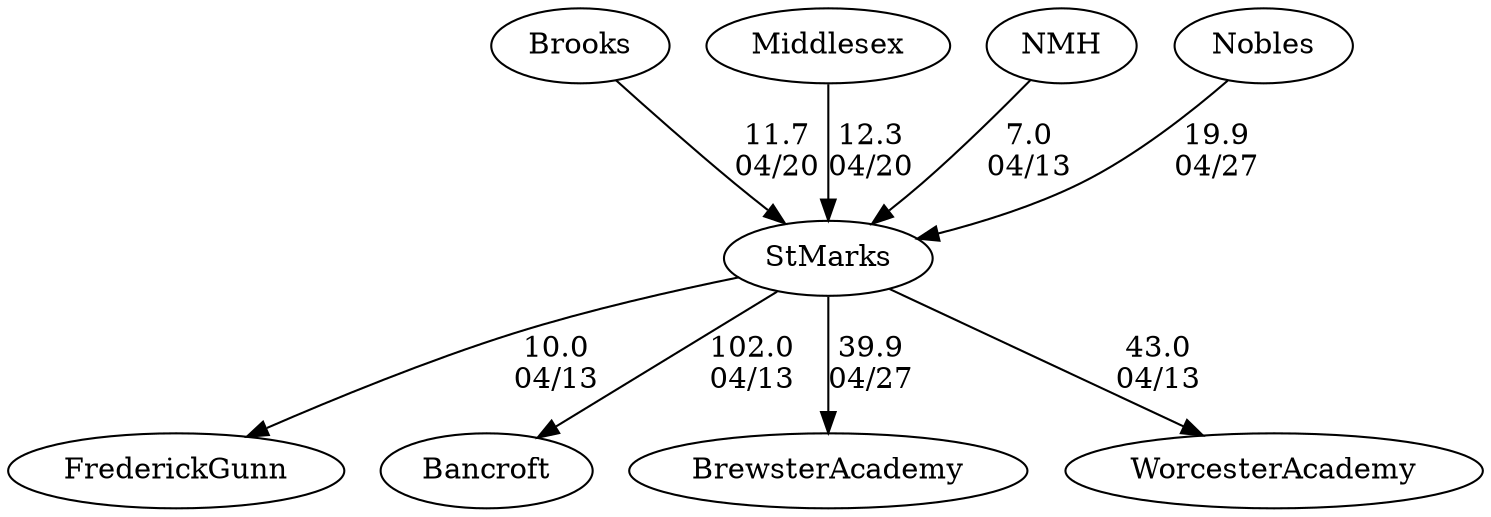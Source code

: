 digraph boys1foursStMarks {Brooks [URL="boys1foursStMarksBrooks.html"];FrederickGunn [URL="boys1foursStMarksFrederickGunn.html"];Middlesex [URL="boys1foursStMarksMiddlesex.html"];Bancroft [URL="boys1foursStMarksBancroft.html"];NMH [URL="boys1foursStMarksNMH.html"];BrewsterAcademy [URL="boys1foursStMarksBrewsterAcademy.html"];Nobles [URL="boys1foursStMarksNobles.html"];WorcesterAcademy [URL="boys1foursStMarksWorcesterAcademy.html"];StMarks [URL="boys1foursStMarksStMarks.html"];Middlesex -> StMarks[label="12.3
04/20", weight="88", tooltip="NEIRA Boys & Girls Fours,St. Marks, Brooks and Middlesex			
Distance: 1500m Conditions: Partly cloudy, with variable winds switching from cross-wind to cross-tail 8-12mph. Quite calm for 4th boat races, picked up during 1V and 2V races. Comments: Times for G3 weren't started until about 650m in, so we got margins only.
None", URL="https://www.row2k.com/results/resultspage.cfm?UID=1212EB177D795078E02FE5D2820D6C1B&cat=5", random="random"]; 
Brooks -> StMarks[label="11.7
04/20", weight="89", tooltip="NEIRA Boys & Girls Fours,St. Marks, Brooks and Middlesex			
Distance: 1500m Conditions: Partly cloudy, with variable winds switching from cross-wind to cross-tail 8-12mph. Quite calm for 4th boat races, picked up during 1V and 2V races. Comments: Times for G3 weren't started until about 650m in, so we got margins only.
None", URL="https://www.row2k.com/results/resultspage.cfm?UID=1212EB177D795078E02FE5D2820D6C1B&cat=5", random="random"]; 
NMH -> StMarks[label="7.0
04/13", weight="93", tooltip="NEIRA Boys & Girls Fours,St. Marks, F. Gunn, NMH, Choate, Worcester Academy, Bancroft			
Distance: 1500m Conditions: A prevailing 12-14mph crosswind shifting to a cross/tail for some races. Two small short-lived squalls came through with wind gusts over 30mph. Other times, gusts were up to 24mph. Conditions gradually improved over the course of the races. Comments: Race order was B3-G4-B2-G1-B1-G2-G3. There was no B4 race. Races aren't comparable because of very shifty conditions. Boys 2V started 50m over the line.
None", URL="https://www.row2k.com/results/resultspage.cfm?UID=9C1DB7774C31E9EA330687778E1F93EB&cat=5", random="random"]; 
StMarks -> FrederickGunn[label="10.0
04/13", weight="90", tooltip="NEIRA Boys & Girls Fours,St. Marks, F. Gunn, NMH, Choate, Worcester Academy, Bancroft			
Distance: 1500m Conditions: A prevailing 12-14mph crosswind shifting to a cross/tail for some races. Two small short-lived squalls came through with wind gusts over 30mph. Other times, gusts were up to 24mph. Conditions gradually improved over the course of the races. Comments: Race order was B3-G4-B2-G1-B1-G2-G3. There was no B4 race. Races aren't comparable because of very shifty conditions. Boys 2V started 50m over the line.
None", URL="https://www.row2k.com/results/resultspage.cfm?UID=9C1DB7774C31E9EA330687778E1F93EB&cat=5", random="random"]; 
StMarks -> WorcesterAcademy[label="43.0
04/13", weight="57", tooltip="NEIRA Boys & Girls Fours,St. Marks, F. Gunn, NMH, Choate, Worcester Academy, Bancroft			
Distance: 1500m Conditions: A prevailing 12-14mph crosswind shifting to a cross/tail for some races. Two small short-lived squalls came through with wind gusts over 30mph. Other times, gusts were up to 24mph. Conditions gradually improved over the course of the races. Comments: Race order was B3-G4-B2-G1-B1-G2-G3. There was no B4 race. Races aren't comparable because of very shifty conditions. Boys 2V started 50m over the line.
None", URL="https://www.row2k.com/results/resultspage.cfm?UID=9C1DB7774C31E9EA330687778E1F93EB&cat=5", random="random"]; 
StMarks -> Bancroft[label="102.0
04/13", weight="-2", tooltip="NEIRA Boys & Girls Fours,St. Marks, F. Gunn, NMH, Choate, Worcester Academy, Bancroft			
Distance: 1500m Conditions: A prevailing 12-14mph crosswind shifting to a cross/tail for some races. Two small short-lived squalls came through with wind gusts over 30mph. Other times, gusts were up to 24mph. Conditions gradually improved over the course of the races. Comments: Race order was B3-G4-B2-G1-B1-G2-G3. There was no B4 race. Races aren't comparable because of very shifty conditions. Boys 2V started 50m over the line.
None", URL="https://www.row2k.com/results/resultspage.cfm?UID=9C1DB7774C31E9EA330687778E1F93EB&cat=5", random="random"]; 
Nobles -> StMarks[label="19.9
04/27", weight="81", tooltip="NEIRA Boys & Girls Fours,St. Marks, Nobles, Brewster, NCDS			
Distance: 1500 Conditions: Variable headwind, started out light for G4 and B4 races and gradually built up to a steady headwind, especially at the last 500m. Gusts up to 15mph at moments. Comments: Races were all started on the line and it was a great day on the Lake. Thanks to all the crews who came out to race!
None", URL="https://www.row2k.com/results/resultspage.cfm?UID=A6F3B0420129EB02E75FD2608D0C3CD5&cat=5", random="random"]; 
StMarks -> BrewsterAcademy[label="39.9
04/27", weight="61", tooltip="NEIRA Boys & Girls Fours,St. Marks, Nobles, Brewster, NCDS			
Distance: 1500 Conditions: Variable headwind, started out light for G4 and B4 races and gradually built up to a steady headwind, especially at the last 500m. Gusts up to 15mph at moments. Comments: Races were all started on the line and it was a great day on the Lake. Thanks to all the crews who came out to race!
None", URL="https://www.row2k.com/results/resultspage.cfm?UID=A6F3B0420129EB02E75FD2608D0C3CD5&cat=5", random="random"]}
